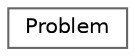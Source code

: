 digraph "Graphical Class Hierarchy"
{
 // INTERACTIVE_SVG=YES
 // LATEX_PDF_SIZE
  bgcolor="transparent";
  edge [fontname=Helvetica,fontsize=10,labelfontname=Helvetica,labelfontsize=10];
  node [fontname=Helvetica,fontsize=10,shape=box,height=0.2,width=0.4];
  rankdir="LR";
  Node0 [id="Node000000",label="Problem",height=0.2,width=0.4,color="grey40", fillcolor="white", style="filled",URL="$classProblem.html",tooltip="Represents an abstract problem that needs to be solved."];
}
